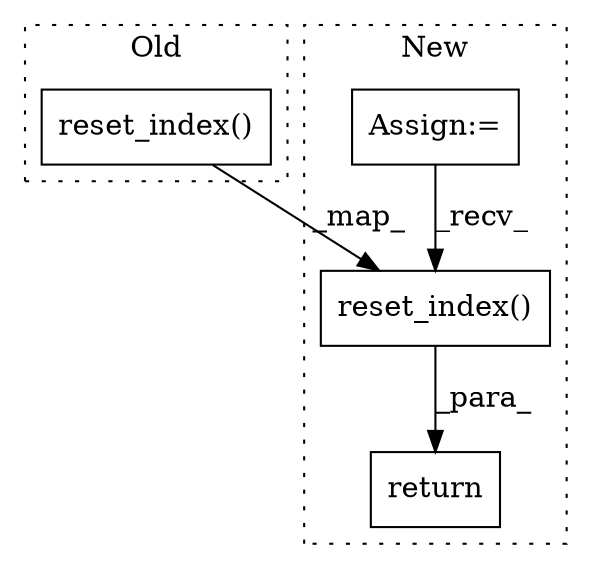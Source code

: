 digraph G {
subgraph cluster0 {
1 [label="reset_index()" a="75" s="8484" l="97" shape="box"];
label = "Old";
style="dotted";
}
subgraph cluster1 {
2 [label="reset_index()" a="75" s="9117" l="92" shape="box"];
3 [label="Assign:=" a="68" s="8255" l="3" shape="box"];
4 [label="return" a="93" s="9647" l="7" shape="box"];
label = "New";
style="dotted";
}
1 -> 2 [label="_map_"];
2 -> 4 [label="_para_"];
3 -> 2 [label="_recv_"];
}